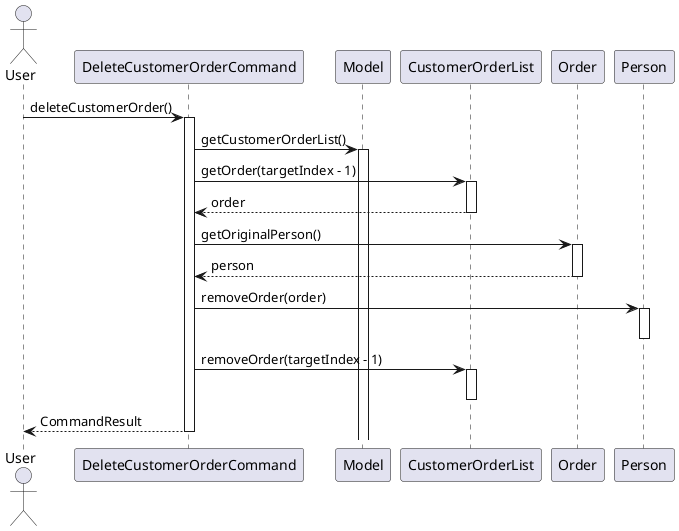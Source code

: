 @startuml
actor User
participant "DeleteCustomerOrderCommand" as DCC
participant "Model" as M
participant "CustomerOrderList" as COL
participant "Order" as O
participant "Person" as P

User -> DCC: deleteCustomerOrder()
activate DCC
DCC -> M: getCustomerOrderList()
activate M
DCC -> COL: getOrder(targetIndex - 1)
activate COL
COL --> DCC: order
deactivate COL
DCC -> O: getOriginalPerson()
activate O
O --> DCC: person
deactivate O
DCC -> P: removeOrder(order)
activate P
deactivate P
DCC -> COL: removeOrder(targetIndex - 1)
activate COL
deactivate COL
DCC --> User: CommandResult
deactivate DCC
@enduml